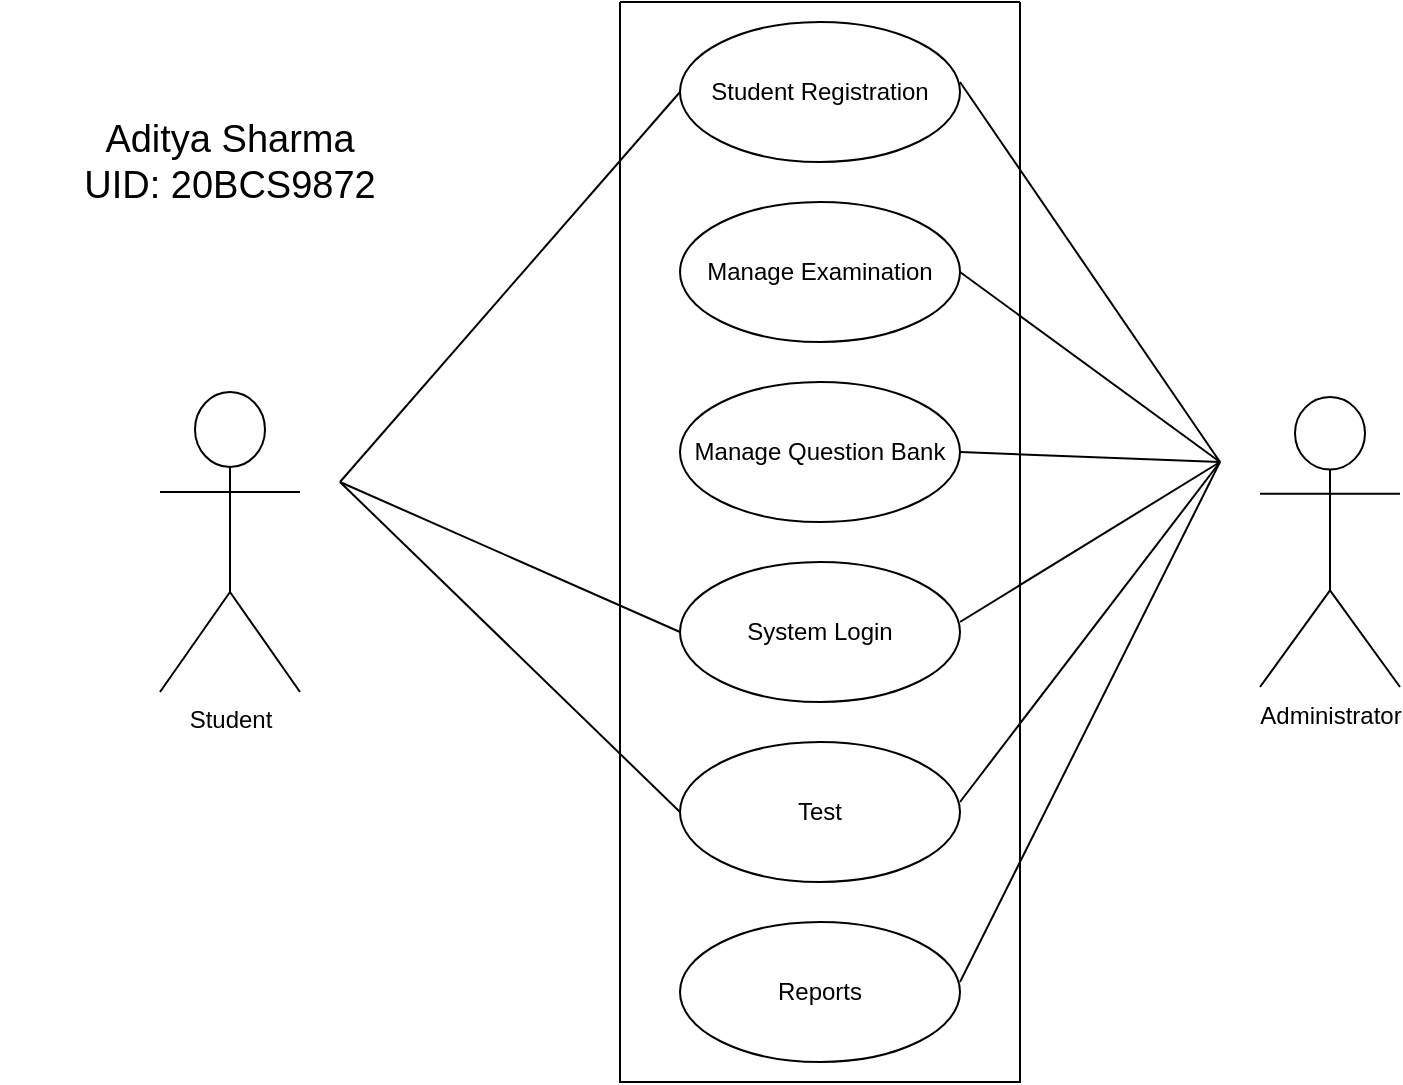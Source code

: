 <mxfile version="17.1.3" type="github">
  <diagram id="VZOMDuga1m9ekVOHbU7n" name="Page-1">
    <mxGraphModel dx="1038" dy="539" grid="1" gridSize="10" guides="1" tooltips="1" connect="1" arrows="1" fold="1" page="1" pageScale="1" pageWidth="850" pageHeight="1100" math="0" shadow="0">
      <root>
        <mxCell id="0" />
        <mxCell id="1" parent="0" />
        <mxCell id="GtN73hDFTZVAAPLt3VZ2-1" value="" style="swimlane;startSize=0;" vertex="1" parent="1">
          <mxGeometry x="320" y="120" width="200" height="540" as="geometry" />
        </mxCell>
        <mxCell id="GtN73hDFTZVAAPLt3VZ2-2" value="Student Registration" style="ellipse;whiteSpace=wrap;html=1;" vertex="1" parent="GtN73hDFTZVAAPLt3VZ2-1">
          <mxGeometry x="30" y="10" width="140" height="70" as="geometry" />
        </mxCell>
        <mxCell id="GtN73hDFTZVAAPLt3VZ2-3" value="Manage Examination" style="ellipse;whiteSpace=wrap;html=1;" vertex="1" parent="GtN73hDFTZVAAPLt3VZ2-1">
          <mxGeometry x="30" y="100" width="140" height="70" as="geometry" />
        </mxCell>
        <mxCell id="GtN73hDFTZVAAPLt3VZ2-4" value="Manage Question Bank" style="ellipse;whiteSpace=wrap;html=1;" vertex="1" parent="GtN73hDFTZVAAPLt3VZ2-1">
          <mxGeometry x="30" y="190" width="140" height="70" as="geometry" />
        </mxCell>
        <mxCell id="GtN73hDFTZVAAPLt3VZ2-5" value="System Login" style="ellipse;whiteSpace=wrap;html=1;" vertex="1" parent="GtN73hDFTZVAAPLt3VZ2-1">
          <mxGeometry x="30" y="280" width="140" height="70" as="geometry" />
        </mxCell>
        <mxCell id="GtN73hDFTZVAAPLt3VZ2-6" value="Test" style="ellipse;whiteSpace=wrap;html=1;" vertex="1" parent="GtN73hDFTZVAAPLt3VZ2-1">
          <mxGeometry x="30" y="370" width="140" height="70" as="geometry" />
        </mxCell>
        <mxCell id="GtN73hDFTZVAAPLt3VZ2-7" value="Reports" style="ellipse;whiteSpace=wrap;html=1;" vertex="1" parent="GtN73hDFTZVAAPLt3VZ2-1">
          <mxGeometry x="30" y="460" width="140" height="70" as="geometry" />
        </mxCell>
        <mxCell id="GtN73hDFTZVAAPLt3VZ2-13" value="" style="endArrow=none;html=1;rounded=0;exitX=1;exitY=0.5;exitDx=0;exitDy=0;" edge="1" parent="GtN73hDFTZVAAPLt3VZ2-1" source="GtN73hDFTZVAAPLt3VZ2-3">
          <mxGeometry relative="1" as="geometry">
            <mxPoint x="180" y="200" as="sourcePoint" />
            <mxPoint x="300" y="230" as="targetPoint" />
          </mxGeometry>
        </mxCell>
        <mxCell id="GtN73hDFTZVAAPLt3VZ2-14" value="" style="endArrow=none;html=1;rounded=0;exitX=1;exitY=0.5;exitDx=0;exitDy=0;" edge="1" parent="GtN73hDFTZVAAPLt3VZ2-1" source="GtN73hDFTZVAAPLt3VZ2-4">
          <mxGeometry relative="1" as="geometry">
            <mxPoint x="180" y="210" as="sourcePoint" />
            <mxPoint x="300" y="230" as="targetPoint" />
          </mxGeometry>
        </mxCell>
        <mxCell id="GtN73hDFTZVAAPLt3VZ2-15" value="" style="endArrow=none;html=1;rounded=0;" edge="1" parent="GtN73hDFTZVAAPLt3VZ2-1">
          <mxGeometry relative="1" as="geometry">
            <mxPoint x="170" y="40" as="sourcePoint" />
            <mxPoint x="300" y="230" as="targetPoint" />
          </mxGeometry>
        </mxCell>
        <mxCell id="GtN73hDFTZVAAPLt3VZ2-16" value="" style="endArrow=none;html=1;rounded=0;" edge="1" parent="GtN73hDFTZVAAPLt3VZ2-1">
          <mxGeometry relative="1" as="geometry">
            <mxPoint x="170" y="310" as="sourcePoint" />
            <mxPoint x="300" y="230" as="targetPoint" />
          </mxGeometry>
        </mxCell>
        <mxCell id="GtN73hDFTZVAAPLt3VZ2-17" value="" style="endArrow=none;html=1;rounded=0;" edge="1" parent="GtN73hDFTZVAAPLt3VZ2-1">
          <mxGeometry relative="1" as="geometry">
            <mxPoint x="170" y="400" as="sourcePoint" />
            <mxPoint x="300" y="230" as="targetPoint" />
          </mxGeometry>
        </mxCell>
        <mxCell id="GtN73hDFTZVAAPLt3VZ2-18" value="" style="endArrow=none;html=1;rounded=0;" edge="1" parent="GtN73hDFTZVAAPLt3VZ2-1">
          <mxGeometry relative="1" as="geometry">
            <mxPoint x="170" y="490" as="sourcePoint" />
            <mxPoint x="300" y="230" as="targetPoint" />
          </mxGeometry>
        </mxCell>
        <mxCell id="GtN73hDFTZVAAPLt3VZ2-8" value="Student" style="shape=umlActor;verticalLabelPosition=bottom;verticalAlign=top;html=1;" vertex="1" parent="1">
          <mxGeometry x="90" y="315" width="70" height="150" as="geometry" />
        </mxCell>
        <mxCell id="GtN73hDFTZVAAPLt3VZ2-9" value="Administrator" style="shape=umlActor;verticalLabelPosition=bottom;verticalAlign=top;html=1;" vertex="1" parent="1">
          <mxGeometry x="640" y="317.5" width="70" height="145" as="geometry" />
        </mxCell>
        <mxCell id="GtN73hDFTZVAAPLt3VZ2-10" value="" style="endArrow=none;html=1;rounded=0;entryX=0;entryY=0.5;entryDx=0;entryDy=0;" edge="1" parent="1" target="GtN73hDFTZVAAPLt3VZ2-2">
          <mxGeometry relative="1" as="geometry">
            <mxPoint x="180" y="360" as="sourcePoint" />
            <mxPoint x="320" y="390" as="targetPoint" />
          </mxGeometry>
        </mxCell>
        <mxCell id="GtN73hDFTZVAAPLt3VZ2-11" value="" style="endArrow=none;html=1;rounded=0;entryX=0;entryY=0.5;entryDx=0;entryDy=0;" edge="1" parent="1" target="GtN73hDFTZVAAPLt3VZ2-5">
          <mxGeometry relative="1" as="geometry">
            <mxPoint x="180" y="360" as="sourcePoint" />
            <mxPoint x="300" y="340" as="targetPoint" />
          </mxGeometry>
        </mxCell>
        <mxCell id="GtN73hDFTZVAAPLt3VZ2-12" value="" style="endArrow=none;html=1;rounded=0;entryX=0;entryY=0.5;entryDx=0;entryDy=0;" edge="1" parent="1" target="GtN73hDFTZVAAPLt3VZ2-6">
          <mxGeometry relative="1" as="geometry">
            <mxPoint x="180" y="360" as="sourcePoint" />
            <mxPoint x="290" y="350" as="targetPoint" />
          </mxGeometry>
        </mxCell>
        <mxCell id="GtN73hDFTZVAAPLt3VZ2-20" value="Aditya Sharma&lt;br style=&quot;font-size: 19px;&quot;&gt;UID: 20BCS9872" style="text;html=1;strokeColor=none;fillColor=none;align=center;verticalAlign=middle;whiteSpace=wrap;rounded=0;fontSize=19;" vertex="1" parent="1">
          <mxGeometry x="10" y="170" width="230" height="60" as="geometry" />
        </mxCell>
      </root>
    </mxGraphModel>
  </diagram>
</mxfile>
